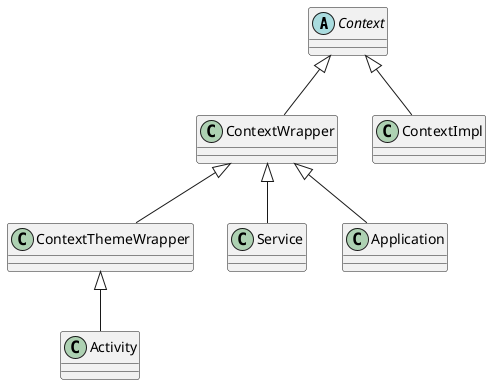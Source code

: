 @startuml

abstract Context
class ContextWrapper
class ContextImpl
class ContextThemeWrapper
class Service
class Application
class Activity

Context <|-- ContextWrapper
Context <|-- ContextImpl
ContextWrapper <|-- ContextThemeWrapper
ContextWrapper <|-- Service
ContextWrapper <|-- Application
ContextThemeWrapper <|-- Activity

@enduml